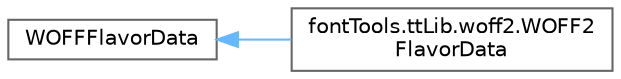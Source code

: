 digraph "Graphical Class Hierarchy"
{
 // LATEX_PDF_SIZE
  bgcolor="transparent";
  edge [fontname=Helvetica,fontsize=10,labelfontname=Helvetica,labelfontsize=10];
  node [fontname=Helvetica,fontsize=10,shape=box,height=0.2,width=0.4];
  rankdir="LR";
  Node0 [id="Node000000",label="WOFFFlavorData",height=0.2,width=0.4,color="grey40", fillcolor="white", style="filled",URL="$db/d63/classWOFFFlavorData.html",tooltip=" "];
  Node0 -> Node1 [id="edge5869_Node000000_Node000001",dir="back",color="steelblue1",style="solid",tooltip=" "];
  Node1 [id="Node000001",label="fontTools.ttLib.woff2.WOFF2\lFlavorData",height=0.2,width=0.4,color="grey40", fillcolor="white", style="filled",URL="$d2/d45/classfontTools_1_1ttLib_1_1woff2_1_1WOFF2FlavorData.html",tooltip=" "];
}

